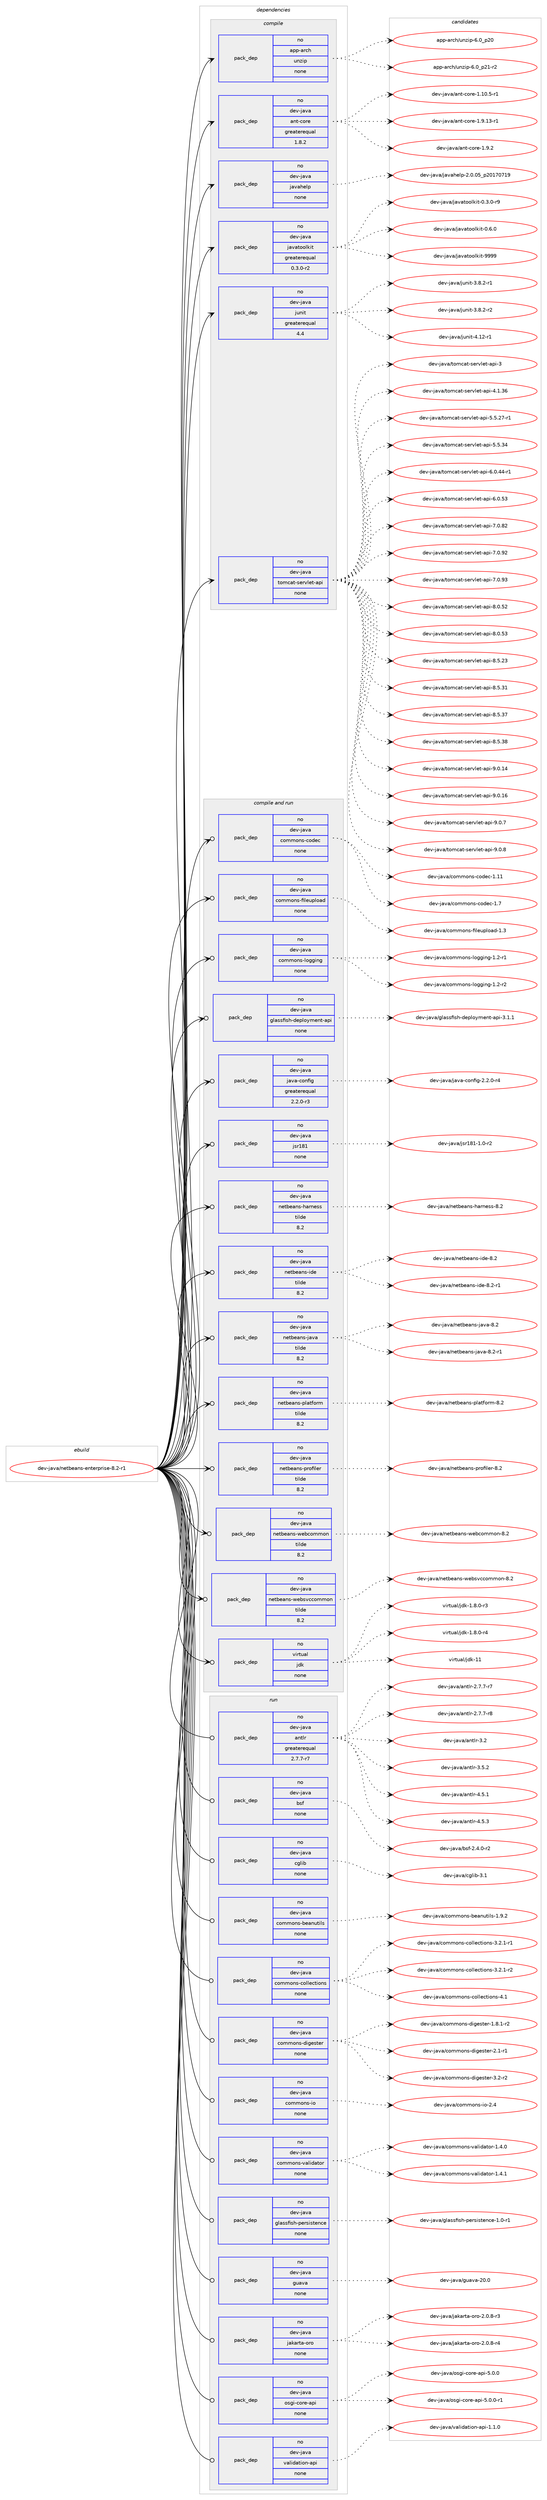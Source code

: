 digraph prolog {

# *************
# Graph options
# *************

newrank=true;
concentrate=true;
compound=true;
graph [rankdir=LR,fontname=Helvetica,fontsize=10,ranksep=1.5];#, ranksep=2.5, nodesep=0.2];
edge  [arrowhead=vee];
node  [fontname=Helvetica,fontsize=10];

# **********
# The ebuild
# **********

subgraph cluster_leftcol {
color=gray;
rank=same;
label=<<i>ebuild</i>>;
id [label="dev-java/netbeans-enterprise-8.2-r1", color=red, width=4, href="../dev-java/netbeans-enterprise-8.2-r1.svg"];
}

# ****************
# The dependencies
# ****************

subgraph cluster_midcol {
color=gray;
label=<<i>dependencies</i>>;
subgraph cluster_compile {
fillcolor="#eeeeee";
style=filled;
label=<<i>compile</i>>;
subgraph pack969943 {
dependency1355490 [label=<<TABLE BORDER="0" CELLBORDER="1" CELLSPACING="0" CELLPADDING="4" WIDTH="220"><TR><TD ROWSPAN="6" CELLPADDING="30">pack_dep</TD></TR><TR><TD WIDTH="110">no</TD></TR><TR><TD>app-arch</TD></TR><TR><TD>unzip</TD></TR><TR><TD>none</TD></TR><TR><TD></TD></TR></TABLE>>, shape=none, color=blue];
}
id:e -> dependency1355490:w [weight=20,style="solid",arrowhead="vee"];
subgraph pack969944 {
dependency1355491 [label=<<TABLE BORDER="0" CELLBORDER="1" CELLSPACING="0" CELLPADDING="4" WIDTH="220"><TR><TD ROWSPAN="6" CELLPADDING="30">pack_dep</TD></TR><TR><TD WIDTH="110">no</TD></TR><TR><TD>dev-java</TD></TR><TR><TD>ant-core</TD></TR><TR><TD>greaterequal</TD></TR><TR><TD>1.8.2</TD></TR></TABLE>>, shape=none, color=blue];
}
id:e -> dependency1355491:w [weight=20,style="solid",arrowhead="vee"];
subgraph pack969945 {
dependency1355492 [label=<<TABLE BORDER="0" CELLBORDER="1" CELLSPACING="0" CELLPADDING="4" WIDTH="220"><TR><TD ROWSPAN="6" CELLPADDING="30">pack_dep</TD></TR><TR><TD WIDTH="110">no</TD></TR><TR><TD>dev-java</TD></TR><TR><TD>javahelp</TD></TR><TR><TD>none</TD></TR><TR><TD></TD></TR></TABLE>>, shape=none, color=blue];
}
id:e -> dependency1355492:w [weight=20,style="solid",arrowhead="vee"];
subgraph pack969946 {
dependency1355493 [label=<<TABLE BORDER="0" CELLBORDER="1" CELLSPACING="0" CELLPADDING="4" WIDTH="220"><TR><TD ROWSPAN="6" CELLPADDING="30">pack_dep</TD></TR><TR><TD WIDTH="110">no</TD></TR><TR><TD>dev-java</TD></TR><TR><TD>javatoolkit</TD></TR><TR><TD>greaterequal</TD></TR><TR><TD>0.3.0-r2</TD></TR></TABLE>>, shape=none, color=blue];
}
id:e -> dependency1355493:w [weight=20,style="solid",arrowhead="vee"];
subgraph pack969947 {
dependency1355494 [label=<<TABLE BORDER="0" CELLBORDER="1" CELLSPACING="0" CELLPADDING="4" WIDTH="220"><TR><TD ROWSPAN="6" CELLPADDING="30">pack_dep</TD></TR><TR><TD WIDTH="110">no</TD></TR><TR><TD>dev-java</TD></TR><TR><TD>junit</TD></TR><TR><TD>greaterequal</TD></TR><TR><TD>4.4</TD></TR></TABLE>>, shape=none, color=blue];
}
id:e -> dependency1355494:w [weight=20,style="solid",arrowhead="vee"];
subgraph pack969948 {
dependency1355495 [label=<<TABLE BORDER="0" CELLBORDER="1" CELLSPACING="0" CELLPADDING="4" WIDTH="220"><TR><TD ROWSPAN="6" CELLPADDING="30">pack_dep</TD></TR><TR><TD WIDTH="110">no</TD></TR><TR><TD>dev-java</TD></TR><TR><TD>tomcat-servlet-api</TD></TR><TR><TD>none</TD></TR><TR><TD></TD></TR></TABLE>>, shape=none, color=blue];
}
id:e -> dependency1355495:w [weight=20,style="solid",arrowhead="vee"];
}
subgraph cluster_compileandrun {
fillcolor="#eeeeee";
style=filled;
label=<<i>compile and run</i>>;
subgraph pack969949 {
dependency1355496 [label=<<TABLE BORDER="0" CELLBORDER="1" CELLSPACING="0" CELLPADDING="4" WIDTH="220"><TR><TD ROWSPAN="6" CELLPADDING="30">pack_dep</TD></TR><TR><TD WIDTH="110">no</TD></TR><TR><TD>dev-java</TD></TR><TR><TD>commons-codec</TD></TR><TR><TD>none</TD></TR><TR><TD></TD></TR></TABLE>>, shape=none, color=blue];
}
id:e -> dependency1355496:w [weight=20,style="solid",arrowhead="odotvee"];
subgraph pack969950 {
dependency1355497 [label=<<TABLE BORDER="0" CELLBORDER="1" CELLSPACING="0" CELLPADDING="4" WIDTH="220"><TR><TD ROWSPAN="6" CELLPADDING="30">pack_dep</TD></TR><TR><TD WIDTH="110">no</TD></TR><TR><TD>dev-java</TD></TR><TR><TD>commons-fileupload</TD></TR><TR><TD>none</TD></TR><TR><TD></TD></TR></TABLE>>, shape=none, color=blue];
}
id:e -> dependency1355497:w [weight=20,style="solid",arrowhead="odotvee"];
subgraph pack969951 {
dependency1355498 [label=<<TABLE BORDER="0" CELLBORDER="1" CELLSPACING="0" CELLPADDING="4" WIDTH="220"><TR><TD ROWSPAN="6" CELLPADDING="30">pack_dep</TD></TR><TR><TD WIDTH="110">no</TD></TR><TR><TD>dev-java</TD></TR><TR><TD>commons-logging</TD></TR><TR><TD>none</TD></TR><TR><TD></TD></TR></TABLE>>, shape=none, color=blue];
}
id:e -> dependency1355498:w [weight=20,style="solid",arrowhead="odotvee"];
subgraph pack969952 {
dependency1355499 [label=<<TABLE BORDER="0" CELLBORDER="1" CELLSPACING="0" CELLPADDING="4" WIDTH="220"><TR><TD ROWSPAN="6" CELLPADDING="30">pack_dep</TD></TR><TR><TD WIDTH="110">no</TD></TR><TR><TD>dev-java</TD></TR><TR><TD>glassfish-deployment-api</TD></TR><TR><TD>none</TD></TR><TR><TD></TD></TR></TABLE>>, shape=none, color=blue];
}
id:e -> dependency1355499:w [weight=20,style="solid",arrowhead="odotvee"];
subgraph pack969953 {
dependency1355500 [label=<<TABLE BORDER="0" CELLBORDER="1" CELLSPACING="0" CELLPADDING="4" WIDTH="220"><TR><TD ROWSPAN="6" CELLPADDING="30">pack_dep</TD></TR><TR><TD WIDTH="110">no</TD></TR><TR><TD>dev-java</TD></TR><TR><TD>java-config</TD></TR><TR><TD>greaterequal</TD></TR><TR><TD>2.2.0-r3</TD></TR></TABLE>>, shape=none, color=blue];
}
id:e -> dependency1355500:w [weight=20,style="solid",arrowhead="odotvee"];
subgraph pack969954 {
dependency1355501 [label=<<TABLE BORDER="0" CELLBORDER="1" CELLSPACING="0" CELLPADDING="4" WIDTH="220"><TR><TD ROWSPAN="6" CELLPADDING="30">pack_dep</TD></TR><TR><TD WIDTH="110">no</TD></TR><TR><TD>dev-java</TD></TR><TR><TD>jsr181</TD></TR><TR><TD>none</TD></TR><TR><TD></TD></TR></TABLE>>, shape=none, color=blue];
}
id:e -> dependency1355501:w [weight=20,style="solid",arrowhead="odotvee"];
subgraph pack969955 {
dependency1355502 [label=<<TABLE BORDER="0" CELLBORDER="1" CELLSPACING="0" CELLPADDING="4" WIDTH="220"><TR><TD ROWSPAN="6" CELLPADDING="30">pack_dep</TD></TR><TR><TD WIDTH="110">no</TD></TR><TR><TD>dev-java</TD></TR><TR><TD>netbeans-harness</TD></TR><TR><TD>tilde</TD></TR><TR><TD>8.2</TD></TR></TABLE>>, shape=none, color=blue];
}
id:e -> dependency1355502:w [weight=20,style="solid",arrowhead="odotvee"];
subgraph pack969956 {
dependency1355503 [label=<<TABLE BORDER="0" CELLBORDER="1" CELLSPACING="0" CELLPADDING="4" WIDTH="220"><TR><TD ROWSPAN="6" CELLPADDING="30">pack_dep</TD></TR><TR><TD WIDTH="110">no</TD></TR><TR><TD>dev-java</TD></TR><TR><TD>netbeans-ide</TD></TR><TR><TD>tilde</TD></TR><TR><TD>8.2</TD></TR></TABLE>>, shape=none, color=blue];
}
id:e -> dependency1355503:w [weight=20,style="solid",arrowhead="odotvee"];
subgraph pack969957 {
dependency1355504 [label=<<TABLE BORDER="0" CELLBORDER="1" CELLSPACING="0" CELLPADDING="4" WIDTH="220"><TR><TD ROWSPAN="6" CELLPADDING="30">pack_dep</TD></TR><TR><TD WIDTH="110">no</TD></TR><TR><TD>dev-java</TD></TR><TR><TD>netbeans-java</TD></TR><TR><TD>tilde</TD></TR><TR><TD>8.2</TD></TR></TABLE>>, shape=none, color=blue];
}
id:e -> dependency1355504:w [weight=20,style="solid",arrowhead="odotvee"];
subgraph pack969958 {
dependency1355505 [label=<<TABLE BORDER="0" CELLBORDER="1" CELLSPACING="0" CELLPADDING="4" WIDTH="220"><TR><TD ROWSPAN="6" CELLPADDING="30">pack_dep</TD></TR><TR><TD WIDTH="110">no</TD></TR><TR><TD>dev-java</TD></TR><TR><TD>netbeans-platform</TD></TR><TR><TD>tilde</TD></TR><TR><TD>8.2</TD></TR></TABLE>>, shape=none, color=blue];
}
id:e -> dependency1355505:w [weight=20,style="solid",arrowhead="odotvee"];
subgraph pack969959 {
dependency1355506 [label=<<TABLE BORDER="0" CELLBORDER="1" CELLSPACING="0" CELLPADDING="4" WIDTH="220"><TR><TD ROWSPAN="6" CELLPADDING="30">pack_dep</TD></TR><TR><TD WIDTH="110">no</TD></TR><TR><TD>dev-java</TD></TR><TR><TD>netbeans-profiler</TD></TR><TR><TD>tilde</TD></TR><TR><TD>8.2</TD></TR></TABLE>>, shape=none, color=blue];
}
id:e -> dependency1355506:w [weight=20,style="solid",arrowhead="odotvee"];
subgraph pack969960 {
dependency1355507 [label=<<TABLE BORDER="0" CELLBORDER="1" CELLSPACING="0" CELLPADDING="4" WIDTH="220"><TR><TD ROWSPAN="6" CELLPADDING="30">pack_dep</TD></TR><TR><TD WIDTH="110">no</TD></TR><TR><TD>dev-java</TD></TR><TR><TD>netbeans-webcommon</TD></TR><TR><TD>tilde</TD></TR><TR><TD>8.2</TD></TR></TABLE>>, shape=none, color=blue];
}
id:e -> dependency1355507:w [weight=20,style="solid",arrowhead="odotvee"];
subgraph pack969961 {
dependency1355508 [label=<<TABLE BORDER="0" CELLBORDER="1" CELLSPACING="0" CELLPADDING="4" WIDTH="220"><TR><TD ROWSPAN="6" CELLPADDING="30">pack_dep</TD></TR><TR><TD WIDTH="110">no</TD></TR><TR><TD>dev-java</TD></TR><TR><TD>netbeans-websvccommon</TD></TR><TR><TD>tilde</TD></TR><TR><TD>8.2</TD></TR></TABLE>>, shape=none, color=blue];
}
id:e -> dependency1355508:w [weight=20,style="solid",arrowhead="odotvee"];
subgraph pack969962 {
dependency1355509 [label=<<TABLE BORDER="0" CELLBORDER="1" CELLSPACING="0" CELLPADDING="4" WIDTH="220"><TR><TD ROWSPAN="6" CELLPADDING="30">pack_dep</TD></TR><TR><TD WIDTH="110">no</TD></TR><TR><TD>virtual</TD></TR><TR><TD>jdk</TD></TR><TR><TD>none</TD></TR><TR><TD></TD></TR></TABLE>>, shape=none, color=blue];
}
id:e -> dependency1355509:w [weight=20,style="solid",arrowhead="odotvee"];
}
subgraph cluster_run {
fillcolor="#eeeeee";
style=filled;
label=<<i>run</i>>;
subgraph pack969963 {
dependency1355510 [label=<<TABLE BORDER="0" CELLBORDER="1" CELLSPACING="0" CELLPADDING="4" WIDTH="220"><TR><TD ROWSPAN="6" CELLPADDING="30">pack_dep</TD></TR><TR><TD WIDTH="110">no</TD></TR><TR><TD>dev-java</TD></TR><TR><TD>antlr</TD></TR><TR><TD>greaterequal</TD></TR><TR><TD>2.7.7-r7</TD></TR></TABLE>>, shape=none, color=blue];
}
id:e -> dependency1355510:w [weight=20,style="solid",arrowhead="odot"];
subgraph pack969964 {
dependency1355511 [label=<<TABLE BORDER="0" CELLBORDER="1" CELLSPACING="0" CELLPADDING="4" WIDTH="220"><TR><TD ROWSPAN="6" CELLPADDING="30">pack_dep</TD></TR><TR><TD WIDTH="110">no</TD></TR><TR><TD>dev-java</TD></TR><TR><TD>bsf</TD></TR><TR><TD>none</TD></TR><TR><TD></TD></TR></TABLE>>, shape=none, color=blue];
}
id:e -> dependency1355511:w [weight=20,style="solid",arrowhead="odot"];
subgraph pack969965 {
dependency1355512 [label=<<TABLE BORDER="0" CELLBORDER="1" CELLSPACING="0" CELLPADDING="4" WIDTH="220"><TR><TD ROWSPAN="6" CELLPADDING="30">pack_dep</TD></TR><TR><TD WIDTH="110">no</TD></TR><TR><TD>dev-java</TD></TR><TR><TD>cglib</TD></TR><TR><TD>none</TD></TR><TR><TD></TD></TR></TABLE>>, shape=none, color=blue];
}
id:e -> dependency1355512:w [weight=20,style="solid",arrowhead="odot"];
subgraph pack969966 {
dependency1355513 [label=<<TABLE BORDER="0" CELLBORDER="1" CELLSPACING="0" CELLPADDING="4" WIDTH="220"><TR><TD ROWSPAN="6" CELLPADDING="30">pack_dep</TD></TR><TR><TD WIDTH="110">no</TD></TR><TR><TD>dev-java</TD></TR><TR><TD>commons-beanutils</TD></TR><TR><TD>none</TD></TR><TR><TD></TD></TR></TABLE>>, shape=none, color=blue];
}
id:e -> dependency1355513:w [weight=20,style="solid",arrowhead="odot"];
subgraph pack969967 {
dependency1355514 [label=<<TABLE BORDER="0" CELLBORDER="1" CELLSPACING="0" CELLPADDING="4" WIDTH="220"><TR><TD ROWSPAN="6" CELLPADDING="30">pack_dep</TD></TR><TR><TD WIDTH="110">no</TD></TR><TR><TD>dev-java</TD></TR><TR><TD>commons-collections</TD></TR><TR><TD>none</TD></TR><TR><TD></TD></TR></TABLE>>, shape=none, color=blue];
}
id:e -> dependency1355514:w [weight=20,style="solid",arrowhead="odot"];
subgraph pack969968 {
dependency1355515 [label=<<TABLE BORDER="0" CELLBORDER="1" CELLSPACING="0" CELLPADDING="4" WIDTH="220"><TR><TD ROWSPAN="6" CELLPADDING="30">pack_dep</TD></TR><TR><TD WIDTH="110">no</TD></TR><TR><TD>dev-java</TD></TR><TR><TD>commons-digester</TD></TR><TR><TD>none</TD></TR><TR><TD></TD></TR></TABLE>>, shape=none, color=blue];
}
id:e -> dependency1355515:w [weight=20,style="solid",arrowhead="odot"];
subgraph pack969969 {
dependency1355516 [label=<<TABLE BORDER="0" CELLBORDER="1" CELLSPACING="0" CELLPADDING="4" WIDTH="220"><TR><TD ROWSPAN="6" CELLPADDING="30">pack_dep</TD></TR><TR><TD WIDTH="110">no</TD></TR><TR><TD>dev-java</TD></TR><TR><TD>commons-io</TD></TR><TR><TD>none</TD></TR><TR><TD></TD></TR></TABLE>>, shape=none, color=blue];
}
id:e -> dependency1355516:w [weight=20,style="solid",arrowhead="odot"];
subgraph pack969970 {
dependency1355517 [label=<<TABLE BORDER="0" CELLBORDER="1" CELLSPACING="0" CELLPADDING="4" WIDTH="220"><TR><TD ROWSPAN="6" CELLPADDING="30">pack_dep</TD></TR><TR><TD WIDTH="110">no</TD></TR><TR><TD>dev-java</TD></TR><TR><TD>commons-validator</TD></TR><TR><TD>none</TD></TR><TR><TD></TD></TR></TABLE>>, shape=none, color=blue];
}
id:e -> dependency1355517:w [weight=20,style="solid",arrowhead="odot"];
subgraph pack969971 {
dependency1355518 [label=<<TABLE BORDER="0" CELLBORDER="1" CELLSPACING="0" CELLPADDING="4" WIDTH="220"><TR><TD ROWSPAN="6" CELLPADDING="30">pack_dep</TD></TR><TR><TD WIDTH="110">no</TD></TR><TR><TD>dev-java</TD></TR><TR><TD>glassfish-persistence</TD></TR><TR><TD>none</TD></TR><TR><TD></TD></TR></TABLE>>, shape=none, color=blue];
}
id:e -> dependency1355518:w [weight=20,style="solid",arrowhead="odot"];
subgraph pack969972 {
dependency1355519 [label=<<TABLE BORDER="0" CELLBORDER="1" CELLSPACING="0" CELLPADDING="4" WIDTH="220"><TR><TD ROWSPAN="6" CELLPADDING="30">pack_dep</TD></TR><TR><TD WIDTH="110">no</TD></TR><TR><TD>dev-java</TD></TR><TR><TD>guava</TD></TR><TR><TD>none</TD></TR><TR><TD></TD></TR></TABLE>>, shape=none, color=blue];
}
id:e -> dependency1355519:w [weight=20,style="solid",arrowhead="odot"];
subgraph pack969973 {
dependency1355520 [label=<<TABLE BORDER="0" CELLBORDER="1" CELLSPACING="0" CELLPADDING="4" WIDTH="220"><TR><TD ROWSPAN="6" CELLPADDING="30">pack_dep</TD></TR><TR><TD WIDTH="110">no</TD></TR><TR><TD>dev-java</TD></TR><TR><TD>jakarta-oro</TD></TR><TR><TD>none</TD></TR><TR><TD></TD></TR></TABLE>>, shape=none, color=blue];
}
id:e -> dependency1355520:w [weight=20,style="solid",arrowhead="odot"];
subgraph pack969974 {
dependency1355521 [label=<<TABLE BORDER="0" CELLBORDER="1" CELLSPACING="0" CELLPADDING="4" WIDTH="220"><TR><TD ROWSPAN="6" CELLPADDING="30">pack_dep</TD></TR><TR><TD WIDTH="110">no</TD></TR><TR><TD>dev-java</TD></TR><TR><TD>osgi-core-api</TD></TR><TR><TD>none</TD></TR><TR><TD></TD></TR></TABLE>>, shape=none, color=blue];
}
id:e -> dependency1355521:w [weight=20,style="solid",arrowhead="odot"];
subgraph pack969975 {
dependency1355522 [label=<<TABLE BORDER="0" CELLBORDER="1" CELLSPACING="0" CELLPADDING="4" WIDTH="220"><TR><TD ROWSPAN="6" CELLPADDING="30">pack_dep</TD></TR><TR><TD WIDTH="110">no</TD></TR><TR><TD>dev-java</TD></TR><TR><TD>validation-api</TD></TR><TR><TD>none</TD></TR><TR><TD></TD></TR></TABLE>>, shape=none, color=blue];
}
id:e -> dependency1355522:w [weight=20,style="solid",arrowhead="odot"];
}
}

# **************
# The candidates
# **************

subgraph cluster_choices {
rank=same;
color=gray;
label=<<i>candidates</i>>;

subgraph choice969943 {
color=black;
nodesep=1;
choice971121124597114991044711711012210511245544648951125048 [label="app-arch/unzip-6.0_p20", color=red, width=4,href="../app-arch/unzip-6.0_p20.svg"];
choice9711211245971149910447117110122105112455446489511250494511450 [label="app-arch/unzip-6.0_p21-r2", color=red, width=4,href="../app-arch/unzip-6.0_p21-r2.svg"];
dependency1355490:e -> choice971121124597114991044711711012210511245544648951125048:w [style=dotted,weight="100"];
dependency1355490:e -> choice9711211245971149910447117110122105112455446489511250494511450:w [style=dotted,weight="100"];
}
subgraph choice969944 {
color=black;
nodesep=1;
choice10010111845106971189747971101164599111114101454946494846534511449 [label="dev-java/ant-core-1.10.5-r1", color=red, width=4,href="../dev-java/ant-core-1.10.5-r1.svg"];
choice10010111845106971189747971101164599111114101454946574649514511449 [label="dev-java/ant-core-1.9.13-r1", color=red, width=4,href="../dev-java/ant-core-1.9.13-r1.svg"];
choice10010111845106971189747971101164599111114101454946574650 [label="dev-java/ant-core-1.9.2", color=red, width=4,href="../dev-java/ant-core-1.9.2.svg"];
dependency1355491:e -> choice10010111845106971189747971101164599111114101454946494846534511449:w [style=dotted,weight="100"];
dependency1355491:e -> choice10010111845106971189747971101164599111114101454946574649514511449:w [style=dotted,weight="100"];
dependency1355491:e -> choice10010111845106971189747971101164599111114101454946574650:w [style=dotted,weight="100"];
}
subgraph choice969945 {
color=black;
nodesep=1;
choice10010111845106971189747106971189710410110811245504648464853951125048495548554957 [label="dev-java/javahelp-2.0.05_p20170719", color=red, width=4,href="../dev-java/javahelp-2.0.05_p20170719.svg"];
dependency1355492:e -> choice10010111845106971189747106971189710410110811245504648464853951125048495548554957:w [style=dotted,weight="100"];
}
subgraph choice969946 {
color=black;
nodesep=1;
choice1001011184510697118974710697118971161111111081071051164548465146484511457 [label="dev-java/javatoolkit-0.3.0-r9", color=red, width=4,href="../dev-java/javatoolkit-0.3.0-r9.svg"];
choice100101118451069711897471069711897116111111108107105116454846544648 [label="dev-java/javatoolkit-0.6.0", color=red, width=4,href="../dev-java/javatoolkit-0.6.0.svg"];
choice1001011184510697118974710697118971161111111081071051164557575757 [label="dev-java/javatoolkit-9999", color=red, width=4,href="../dev-java/javatoolkit-9999.svg"];
dependency1355493:e -> choice1001011184510697118974710697118971161111111081071051164548465146484511457:w [style=dotted,weight="100"];
dependency1355493:e -> choice100101118451069711897471069711897116111111108107105116454846544648:w [style=dotted,weight="100"];
dependency1355493:e -> choice1001011184510697118974710697118971161111111081071051164557575757:w [style=dotted,weight="100"];
}
subgraph choice969947 {
color=black;
nodesep=1;
choice100101118451069711897471061171101051164551465646504511449 [label="dev-java/junit-3.8.2-r1", color=red, width=4,href="../dev-java/junit-3.8.2-r1.svg"];
choice100101118451069711897471061171101051164551465646504511450 [label="dev-java/junit-3.8.2-r2", color=red, width=4,href="../dev-java/junit-3.8.2-r2.svg"];
choice1001011184510697118974710611711010511645524649504511449 [label="dev-java/junit-4.12-r1", color=red, width=4,href="../dev-java/junit-4.12-r1.svg"];
dependency1355494:e -> choice100101118451069711897471061171101051164551465646504511449:w [style=dotted,weight="100"];
dependency1355494:e -> choice100101118451069711897471061171101051164551465646504511450:w [style=dotted,weight="100"];
dependency1355494:e -> choice1001011184510697118974710611711010511645524649504511449:w [style=dotted,weight="100"];
}
subgraph choice969948 {
color=black;
nodesep=1;
choice1001011184510697118974711611110999971164511510111411810810111645971121054551 [label="dev-java/tomcat-servlet-api-3", color=red, width=4,href="../dev-java/tomcat-servlet-api-3.svg"];
choice10010111845106971189747116111109999711645115101114118108101116459711210545524649465154 [label="dev-java/tomcat-servlet-api-4.1.36", color=red, width=4,href="../dev-java/tomcat-servlet-api-4.1.36.svg"];
choice100101118451069711897471161111099997116451151011141181081011164597112105455346534650554511449 [label="dev-java/tomcat-servlet-api-5.5.27-r1", color=red, width=4,href="../dev-java/tomcat-servlet-api-5.5.27-r1.svg"];
choice10010111845106971189747116111109999711645115101114118108101116459711210545534653465152 [label="dev-java/tomcat-servlet-api-5.5.34", color=red, width=4,href="../dev-java/tomcat-servlet-api-5.5.34.svg"];
choice100101118451069711897471161111099997116451151011141181081011164597112105455446484652524511449 [label="dev-java/tomcat-servlet-api-6.0.44-r1", color=red, width=4,href="../dev-java/tomcat-servlet-api-6.0.44-r1.svg"];
choice10010111845106971189747116111109999711645115101114118108101116459711210545544648465351 [label="dev-java/tomcat-servlet-api-6.0.53", color=red, width=4,href="../dev-java/tomcat-servlet-api-6.0.53.svg"];
choice10010111845106971189747116111109999711645115101114118108101116459711210545554648465650 [label="dev-java/tomcat-servlet-api-7.0.82", color=red, width=4,href="../dev-java/tomcat-servlet-api-7.0.82.svg"];
choice10010111845106971189747116111109999711645115101114118108101116459711210545554648465750 [label="dev-java/tomcat-servlet-api-7.0.92", color=red, width=4,href="../dev-java/tomcat-servlet-api-7.0.92.svg"];
choice10010111845106971189747116111109999711645115101114118108101116459711210545554648465751 [label="dev-java/tomcat-servlet-api-7.0.93", color=red, width=4,href="../dev-java/tomcat-servlet-api-7.0.93.svg"];
choice10010111845106971189747116111109999711645115101114118108101116459711210545564648465350 [label="dev-java/tomcat-servlet-api-8.0.52", color=red, width=4,href="../dev-java/tomcat-servlet-api-8.0.52.svg"];
choice10010111845106971189747116111109999711645115101114118108101116459711210545564648465351 [label="dev-java/tomcat-servlet-api-8.0.53", color=red, width=4,href="../dev-java/tomcat-servlet-api-8.0.53.svg"];
choice10010111845106971189747116111109999711645115101114118108101116459711210545564653465051 [label="dev-java/tomcat-servlet-api-8.5.23", color=red, width=4,href="../dev-java/tomcat-servlet-api-8.5.23.svg"];
choice10010111845106971189747116111109999711645115101114118108101116459711210545564653465149 [label="dev-java/tomcat-servlet-api-8.5.31", color=red, width=4,href="../dev-java/tomcat-servlet-api-8.5.31.svg"];
choice10010111845106971189747116111109999711645115101114118108101116459711210545564653465155 [label="dev-java/tomcat-servlet-api-8.5.37", color=red, width=4,href="../dev-java/tomcat-servlet-api-8.5.37.svg"];
choice10010111845106971189747116111109999711645115101114118108101116459711210545564653465156 [label="dev-java/tomcat-servlet-api-8.5.38", color=red, width=4,href="../dev-java/tomcat-servlet-api-8.5.38.svg"];
choice10010111845106971189747116111109999711645115101114118108101116459711210545574648464952 [label="dev-java/tomcat-servlet-api-9.0.14", color=red, width=4,href="../dev-java/tomcat-servlet-api-9.0.14.svg"];
choice10010111845106971189747116111109999711645115101114118108101116459711210545574648464954 [label="dev-java/tomcat-servlet-api-9.0.16", color=red, width=4,href="../dev-java/tomcat-servlet-api-9.0.16.svg"];
choice100101118451069711897471161111099997116451151011141181081011164597112105455746484655 [label="dev-java/tomcat-servlet-api-9.0.7", color=red, width=4,href="../dev-java/tomcat-servlet-api-9.0.7.svg"];
choice100101118451069711897471161111099997116451151011141181081011164597112105455746484656 [label="dev-java/tomcat-servlet-api-9.0.8", color=red, width=4,href="../dev-java/tomcat-servlet-api-9.0.8.svg"];
dependency1355495:e -> choice1001011184510697118974711611110999971164511510111411810810111645971121054551:w [style=dotted,weight="100"];
dependency1355495:e -> choice10010111845106971189747116111109999711645115101114118108101116459711210545524649465154:w [style=dotted,weight="100"];
dependency1355495:e -> choice100101118451069711897471161111099997116451151011141181081011164597112105455346534650554511449:w [style=dotted,weight="100"];
dependency1355495:e -> choice10010111845106971189747116111109999711645115101114118108101116459711210545534653465152:w [style=dotted,weight="100"];
dependency1355495:e -> choice100101118451069711897471161111099997116451151011141181081011164597112105455446484652524511449:w [style=dotted,weight="100"];
dependency1355495:e -> choice10010111845106971189747116111109999711645115101114118108101116459711210545544648465351:w [style=dotted,weight="100"];
dependency1355495:e -> choice10010111845106971189747116111109999711645115101114118108101116459711210545554648465650:w [style=dotted,weight="100"];
dependency1355495:e -> choice10010111845106971189747116111109999711645115101114118108101116459711210545554648465750:w [style=dotted,weight="100"];
dependency1355495:e -> choice10010111845106971189747116111109999711645115101114118108101116459711210545554648465751:w [style=dotted,weight="100"];
dependency1355495:e -> choice10010111845106971189747116111109999711645115101114118108101116459711210545564648465350:w [style=dotted,weight="100"];
dependency1355495:e -> choice10010111845106971189747116111109999711645115101114118108101116459711210545564648465351:w [style=dotted,weight="100"];
dependency1355495:e -> choice10010111845106971189747116111109999711645115101114118108101116459711210545564653465051:w [style=dotted,weight="100"];
dependency1355495:e -> choice10010111845106971189747116111109999711645115101114118108101116459711210545564653465149:w [style=dotted,weight="100"];
dependency1355495:e -> choice10010111845106971189747116111109999711645115101114118108101116459711210545564653465155:w [style=dotted,weight="100"];
dependency1355495:e -> choice10010111845106971189747116111109999711645115101114118108101116459711210545564653465156:w [style=dotted,weight="100"];
dependency1355495:e -> choice10010111845106971189747116111109999711645115101114118108101116459711210545574648464952:w [style=dotted,weight="100"];
dependency1355495:e -> choice10010111845106971189747116111109999711645115101114118108101116459711210545574648464954:w [style=dotted,weight="100"];
dependency1355495:e -> choice100101118451069711897471161111099997116451151011141181081011164597112105455746484655:w [style=dotted,weight="100"];
dependency1355495:e -> choice100101118451069711897471161111099997116451151011141181081011164597112105455746484656:w [style=dotted,weight="100"];
}
subgraph choice969949 {
color=black;
nodesep=1;
choice10010111845106971189747991111091091111101154599111100101994549464949 [label="dev-java/commons-codec-1.11", color=red, width=4,href="../dev-java/commons-codec-1.11.svg"];
choice100101118451069711897479911110910911111011545991111001019945494655 [label="dev-java/commons-codec-1.7", color=red, width=4,href="../dev-java/commons-codec-1.7.svg"];
dependency1355496:e -> choice10010111845106971189747991111091091111101154599111100101994549464949:w [style=dotted,weight="100"];
dependency1355496:e -> choice100101118451069711897479911110910911111011545991111001019945494655:w [style=dotted,weight="100"];
}
subgraph choice969950 {
color=black;
nodesep=1;
choice1001011184510697118974799111109109111110115451021051081011171121081119710045494651 [label="dev-java/commons-fileupload-1.3", color=red, width=4,href="../dev-java/commons-fileupload-1.3.svg"];
dependency1355497:e -> choice1001011184510697118974799111109109111110115451021051081011171121081119710045494651:w [style=dotted,weight="100"];
}
subgraph choice969951 {
color=black;
nodesep=1;
choice100101118451069711897479911110910911111011545108111103103105110103454946504511449 [label="dev-java/commons-logging-1.2-r1", color=red, width=4,href="../dev-java/commons-logging-1.2-r1.svg"];
choice100101118451069711897479911110910911111011545108111103103105110103454946504511450 [label="dev-java/commons-logging-1.2-r2", color=red, width=4,href="../dev-java/commons-logging-1.2-r2.svg"];
dependency1355498:e -> choice100101118451069711897479911110910911111011545108111103103105110103454946504511449:w [style=dotted,weight="100"];
dependency1355498:e -> choice100101118451069711897479911110910911111011545108111103103105110103454946504511450:w [style=dotted,weight="100"];
}
subgraph choice969952 {
color=black;
nodesep=1;
choice1001011184510697118974710310897115115102105115104451001011121081111211091011101164597112105455146494649 [label="dev-java/glassfish-deployment-api-3.1.1", color=red, width=4,href="../dev-java/glassfish-deployment-api-3.1.1.svg"];
dependency1355499:e -> choice1001011184510697118974710310897115115102105115104451001011121081111211091011101164597112105455146494649:w [style=dotted,weight="100"];
}
subgraph choice969953 {
color=black;
nodesep=1;
choice10010111845106971189747106971189745991111101021051034550465046484511452 [label="dev-java/java-config-2.2.0-r4", color=red, width=4,href="../dev-java/java-config-2.2.0-r4.svg"];
dependency1355500:e -> choice10010111845106971189747106971189745991111101021051034550465046484511452:w [style=dotted,weight="100"];
}
subgraph choice969954 {
color=black;
nodesep=1;
choice10010111845106971189747106115114495649454946484511450 [label="dev-java/jsr181-1.0-r2", color=red, width=4,href="../dev-java/jsr181-1.0-r2.svg"];
dependency1355501:e -> choice10010111845106971189747106115114495649454946484511450:w [style=dotted,weight="100"];
}
subgraph choice969955 {
color=black;
nodesep=1;
choice100101118451069711897471101011169810197110115451049711411010111511545564650 [label="dev-java/netbeans-harness-8.2", color=red, width=4,href="../dev-java/netbeans-harness-8.2.svg"];
dependency1355502:e -> choice100101118451069711897471101011169810197110115451049711411010111511545564650:w [style=dotted,weight="100"];
}
subgraph choice969956 {
color=black;
nodesep=1;
choice1001011184510697118974711010111698101971101154510510010145564650 [label="dev-java/netbeans-ide-8.2", color=red, width=4,href="../dev-java/netbeans-ide-8.2.svg"];
choice10010111845106971189747110101116981019711011545105100101455646504511449 [label="dev-java/netbeans-ide-8.2-r1", color=red, width=4,href="../dev-java/netbeans-ide-8.2-r1.svg"];
dependency1355503:e -> choice1001011184510697118974711010111698101971101154510510010145564650:w [style=dotted,weight="100"];
dependency1355503:e -> choice10010111845106971189747110101116981019711011545105100101455646504511449:w [style=dotted,weight="100"];
}
subgraph choice969957 {
color=black;
nodesep=1;
choice10010111845106971189747110101116981019711011545106971189745564650 [label="dev-java/netbeans-java-8.2", color=red, width=4,href="../dev-java/netbeans-java-8.2.svg"];
choice100101118451069711897471101011169810197110115451069711897455646504511449 [label="dev-java/netbeans-java-8.2-r1", color=red, width=4,href="../dev-java/netbeans-java-8.2-r1.svg"];
dependency1355504:e -> choice10010111845106971189747110101116981019711011545106971189745564650:w [style=dotted,weight="100"];
dependency1355504:e -> choice100101118451069711897471101011169810197110115451069711897455646504511449:w [style=dotted,weight="100"];
}
subgraph choice969958 {
color=black;
nodesep=1;
choice100101118451069711897471101011169810197110115451121089711610211111410945564650 [label="dev-java/netbeans-platform-8.2", color=red, width=4,href="../dev-java/netbeans-platform-8.2.svg"];
dependency1355505:e -> choice100101118451069711897471101011169810197110115451121089711610211111410945564650:w [style=dotted,weight="100"];
}
subgraph choice969959 {
color=black;
nodesep=1;
choice1001011184510697118974711010111698101971101154511211411110210510810111445564650 [label="dev-java/netbeans-profiler-8.2", color=red, width=4,href="../dev-java/netbeans-profiler-8.2.svg"];
dependency1355506:e -> choice1001011184510697118974711010111698101971101154511211411110210510810111445564650:w [style=dotted,weight="100"];
}
subgraph choice969960 {
color=black;
nodesep=1;
choice10010111845106971189747110101116981019711011545119101989911110910911111045564650 [label="dev-java/netbeans-webcommon-8.2", color=red, width=4,href="../dev-java/netbeans-webcommon-8.2.svg"];
dependency1355507:e -> choice10010111845106971189747110101116981019711011545119101989911110910911111045564650:w [style=dotted,weight="100"];
}
subgraph choice969961 {
color=black;
nodesep=1;
choice1001011184510697118974711010111698101971101154511910198115118999911110910911111045564650 [label="dev-java/netbeans-websvccommon-8.2", color=red, width=4,href="../dev-java/netbeans-websvccommon-8.2.svg"];
dependency1355508:e -> choice1001011184510697118974711010111698101971101154511910198115118999911110910911111045564650:w [style=dotted,weight="100"];
}
subgraph choice969962 {
color=black;
nodesep=1;
choice11810511411611797108471061001074549465646484511451 [label="virtual/jdk-1.8.0-r3", color=red, width=4,href="../virtual/jdk-1.8.0-r3.svg"];
choice11810511411611797108471061001074549465646484511452 [label="virtual/jdk-1.8.0-r4", color=red, width=4,href="../virtual/jdk-1.8.0-r4.svg"];
choice1181051141161179710847106100107454949 [label="virtual/jdk-11", color=red, width=4,href="../virtual/jdk-11.svg"];
dependency1355509:e -> choice11810511411611797108471061001074549465646484511451:w [style=dotted,weight="100"];
dependency1355509:e -> choice11810511411611797108471061001074549465646484511452:w [style=dotted,weight="100"];
dependency1355509:e -> choice1181051141161179710847106100107454949:w [style=dotted,weight="100"];
}
subgraph choice969963 {
color=black;
nodesep=1;
choice10010111845106971189747971101161081144550465546554511455 [label="dev-java/antlr-2.7.7-r7", color=red, width=4,href="../dev-java/antlr-2.7.7-r7.svg"];
choice10010111845106971189747971101161081144550465546554511456 [label="dev-java/antlr-2.7.7-r8", color=red, width=4,href="../dev-java/antlr-2.7.7-r8.svg"];
choice100101118451069711897479711011610811445514650 [label="dev-java/antlr-3.2", color=red, width=4,href="../dev-java/antlr-3.2.svg"];
choice1001011184510697118974797110116108114455146534650 [label="dev-java/antlr-3.5.2", color=red, width=4,href="../dev-java/antlr-3.5.2.svg"];
choice1001011184510697118974797110116108114455246534649 [label="dev-java/antlr-4.5.1", color=red, width=4,href="../dev-java/antlr-4.5.1.svg"];
choice1001011184510697118974797110116108114455246534651 [label="dev-java/antlr-4.5.3", color=red, width=4,href="../dev-java/antlr-4.5.3.svg"];
dependency1355510:e -> choice10010111845106971189747971101161081144550465546554511455:w [style=dotted,weight="100"];
dependency1355510:e -> choice10010111845106971189747971101161081144550465546554511456:w [style=dotted,weight="100"];
dependency1355510:e -> choice100101118451069711897479711011610811445514650:w [style=dotted,weight="100"];
dependency1355510:e -> choice1001011184510697118974797110116108114455146534650:w [style=dotted,weight="100"];
dependency1355510:e -> choice1001011184510697118974797110116108114455246534649:w [style=dotted,weight="100"];
dependency1355510:e -> choice1001011184510697118974797110116108114455246534651:w [style=dotted,weight="100"];
}
subgraph choice969964 {
color=black;
nodesep=1;
choice10010111845106971189747981151024550465246484511450 [label="dev-java/bsf-2.4.0-r2", color=red, width=4,href="../dev-java/bsf-2.4.0-r2.svg"];
dependency1355511:e -> choice10010111845106971189747981151024550465246484511450:w [style=dotted,weight="100"];
}
subgraph choice969965 {
color=black;
nodesep=1;
choice10010111845106971189747991031081059845514649 [label="dev-java/cglib-3.1", color=red, width=4,href="../dev-java/cglib-3.1.svg"];
dependency1355512:e -> choice10010111845106971189747991031081059845514649:w [style=dotted,weight="100"];
}
subgraph choice969966 {
color=black;
nodesep=1;
choice1001011184510697118974799111109109111110115459810197110117116105108115454946574650 [label="dev-java/commons-beanutils-1.9.2", color=red, width=4,href="../dev-java/commons-beanutils-1.9.2.svg"];
dependency1355513:e -> choice1001011184510697118974799111109109111110115459810197110117116105108115454946574650:w [style=dotted,weight="100"];
}
subgraph choice969967 {
color=black;
nodesep=1;
choice10010111845106971189747991111091091111101154599111108108101991161051111101154551465046494511449 [label="dev-java/commons-collections-3.2.1-r1", color=red, width=4,href="../dev-java/commons-collections-3.2.1-r1.svg"];
choice10010111845106971189747991111091091111101154599111108108101991161051111101154551465046494511450 [label="dev-java/commons-collections-3.2.1-r2", color=red, width=4,href="../dev-java/commons-collections-3.2.1-r2.svg"];
choice100101118451069711897479911110910911111011545991111081081019911610511111011545524649 [label="dev-java/commons-collections-4.1", color=red, width=4,href="../dev-java/commons-collections-4.1.svg"];
dependency1355514:e -> choice10010111845106971189747991111091091111101154599111108108101991161051111101154551465046494511449:w [style=dotted,weight="100"];
dependency1355514:e -> choice10010111845106971189747991111091091111101154599111108108101991161051111101154551465046494511450:w [style=dotted,weight="100"];
dependency1355514:e -> choice100101118451069711897479911110910911111011545991111081081019911610511111011545524649:w [style=dotted,weight="100"];
}
subgraph choice969968 {
color=black;
nodesep=1;
choice1001011184510697118974799111109109111110115451001051031011151161011144549465646494511450 [label="dev-java/commons-digester-1.8.1-r2", color=red, width=4,href="../dev-java/commons-digester-1.8.1-r2.svg"];
choice100101118451069711897479911110910911111011545100105103101115116101114455046494511449 [label="dev-java/commons-digester-2.1-r1", color=red, width=4,href="../dev-java/commons-digester-2.1-r1.svg"];
choice100101118451069711897479911110910911111011545100105103101115116101114455146504511450 [label="dev-java/commons-digester-3.2-r2", color=red, width=4,href="../dev-java/commons-digester-3.2-r2.svg"];
dependency1355515:e -> choice1001011184510697118974799111109109111110115451001051031011151161011144549465646494511450:w [style=dotted,weight="100"];
dependency1355515:e -> choice100101118451069711897479911110910911111011545100105103101115116101114455046494511449:w [style=dotted,weight="100"];
dependency1355515:e -> choice100101118451069711897479911110910911111011545100105103101115116101114455146504511450:w [style=dotted,weight="100"];
}
subgraph choice969969 {
color=black;
nodesep=1;
choice10010111845106971189747991111091091111101154510511145504652 [label="dev-java/commons-io-2.4", color=red, width=4,href="../dev-java/commons-io-2.4.svg"];
dependency1355516:e -> choice10010111845106971189747991111091091111101154510511145504652:w [style=dotted,weight="100"];
}
subgraph choice969970 {
color=black;
nodesep=1;
choice1001011184510697118974799111109109111110115451189710810510097116111114454946524648 [label="dev-java/commons-validator-1.4.0", color=red, width=4,href="../dev-java/commons-validator-1.4.0.svg"];
choice1001011184510697118974799111109109111110115451189710810510097116111114454946524649 [label="dev-java/commons-validator-1.4.1", color=red, width=4,href="../dev-java/commons-validator-1.4.1.svg"];
dependency1355517:e -> choice1001011184510697118974799111109109111110115451189710810510097116111114454946524648:w [style=dotted,weight="100"];
dependency1355517:e -> choice1001011184510697118974799111109109111110115451189710810510097116111114454946524649:w [style=dotted,weight="100"];
}
subgraph choice969971 {
color=black;
nodesep=1;
choice10010111845106971189747103108971151151021051151044511210111411510511511610111099101454946484511449 [label="dev-java/glassfish-persistence-1.0-r1", color=red, width=4,href="../dev-java/glassfish-persistence-1.0-r1.svg"];
dependency1355518:e -> choice10010111845106971189747103108971151151021051151044511210111411510511511610111099101454946484511449:w [style=dotted,weight="100"];
}
subgraph choice969972 {
color=black;
nodesep=1;
choice1001011184510697118974710311797118974550484648 [label="dev-java/guava-20.0", color=red, width=4,href="../dev-java/guava-20.0.svg"];
dependency1355519:e -> choice1001011184510697118974710311797118974550484648:w [style=dotted,weight="100"];
}
subgraph choice969973 {
color=black;
nodesep=1;
choice10010111845106971189747106971079711411697451111141114550464846564511451 [label="dev-java/jakarta-oro-2.0.8-r3", color=red, width=4,href="../dev-java/jakarta-oro-2.0.8-r3.svg"];
choice10010111845106971189747106971079711411697451111141114550464846564511452 [label="dev-java/jakarta-oro-2.0.8-r4", color=red, width=4,href="../dev-java/jakarta-oro-2.0.8-r4.svg"];
dependency1355520:e -> choice10010111845106971189747106971079711411697451111141114550464846564511451:w [style=dotted,weight="100"];
dependency1355520:e -> choice10010111845106971189747106971079711411697451111141114550464846564511452:w [style=dotted,weight="100"];
}
subgraph choice969974 {
color=black;
nodesep=1;
choice1001011184510697118974711111510310545991111141014597112105455346484648 [label="dev-java/osgi-core-api-5.0.0", color=red, width=4,href="../dev-java/osgi-core-api-5.0.0.svg"];
choice10010111845106971189747111115103105459911111410145971121054553464846484511449 [label="dev-java/osgi-core-api-5.0.0-r1", color=red, width=4,href="../dev-java/osgi-core-api-5.0.0-r1.svg"];
dependency1355521:e -> choice1001011184510697118974711111510310545991111141014597112105455346484648:w [style=dotted,weight="100"];
dependency1355521:e -> choice10010111845106971189747111115103105459911111410145971121054553464846484511449:w [style=dotted,weight="100"];
}
subgraph choice969975 {
color=black;
nodesep=1;
choice1001011184510697118974711897108105100971161051111104597112105454946494648 [label="dev-java/validation-api-1.1.0", color=red, width=4,href="../dev-java/validation-api-1.1.0.svg"];
dependency1355522:e -> choice1001011184510697118974711897108105100971161051111104597112105454946494648:w [style=dotted,weight="100"];
}
}

}
